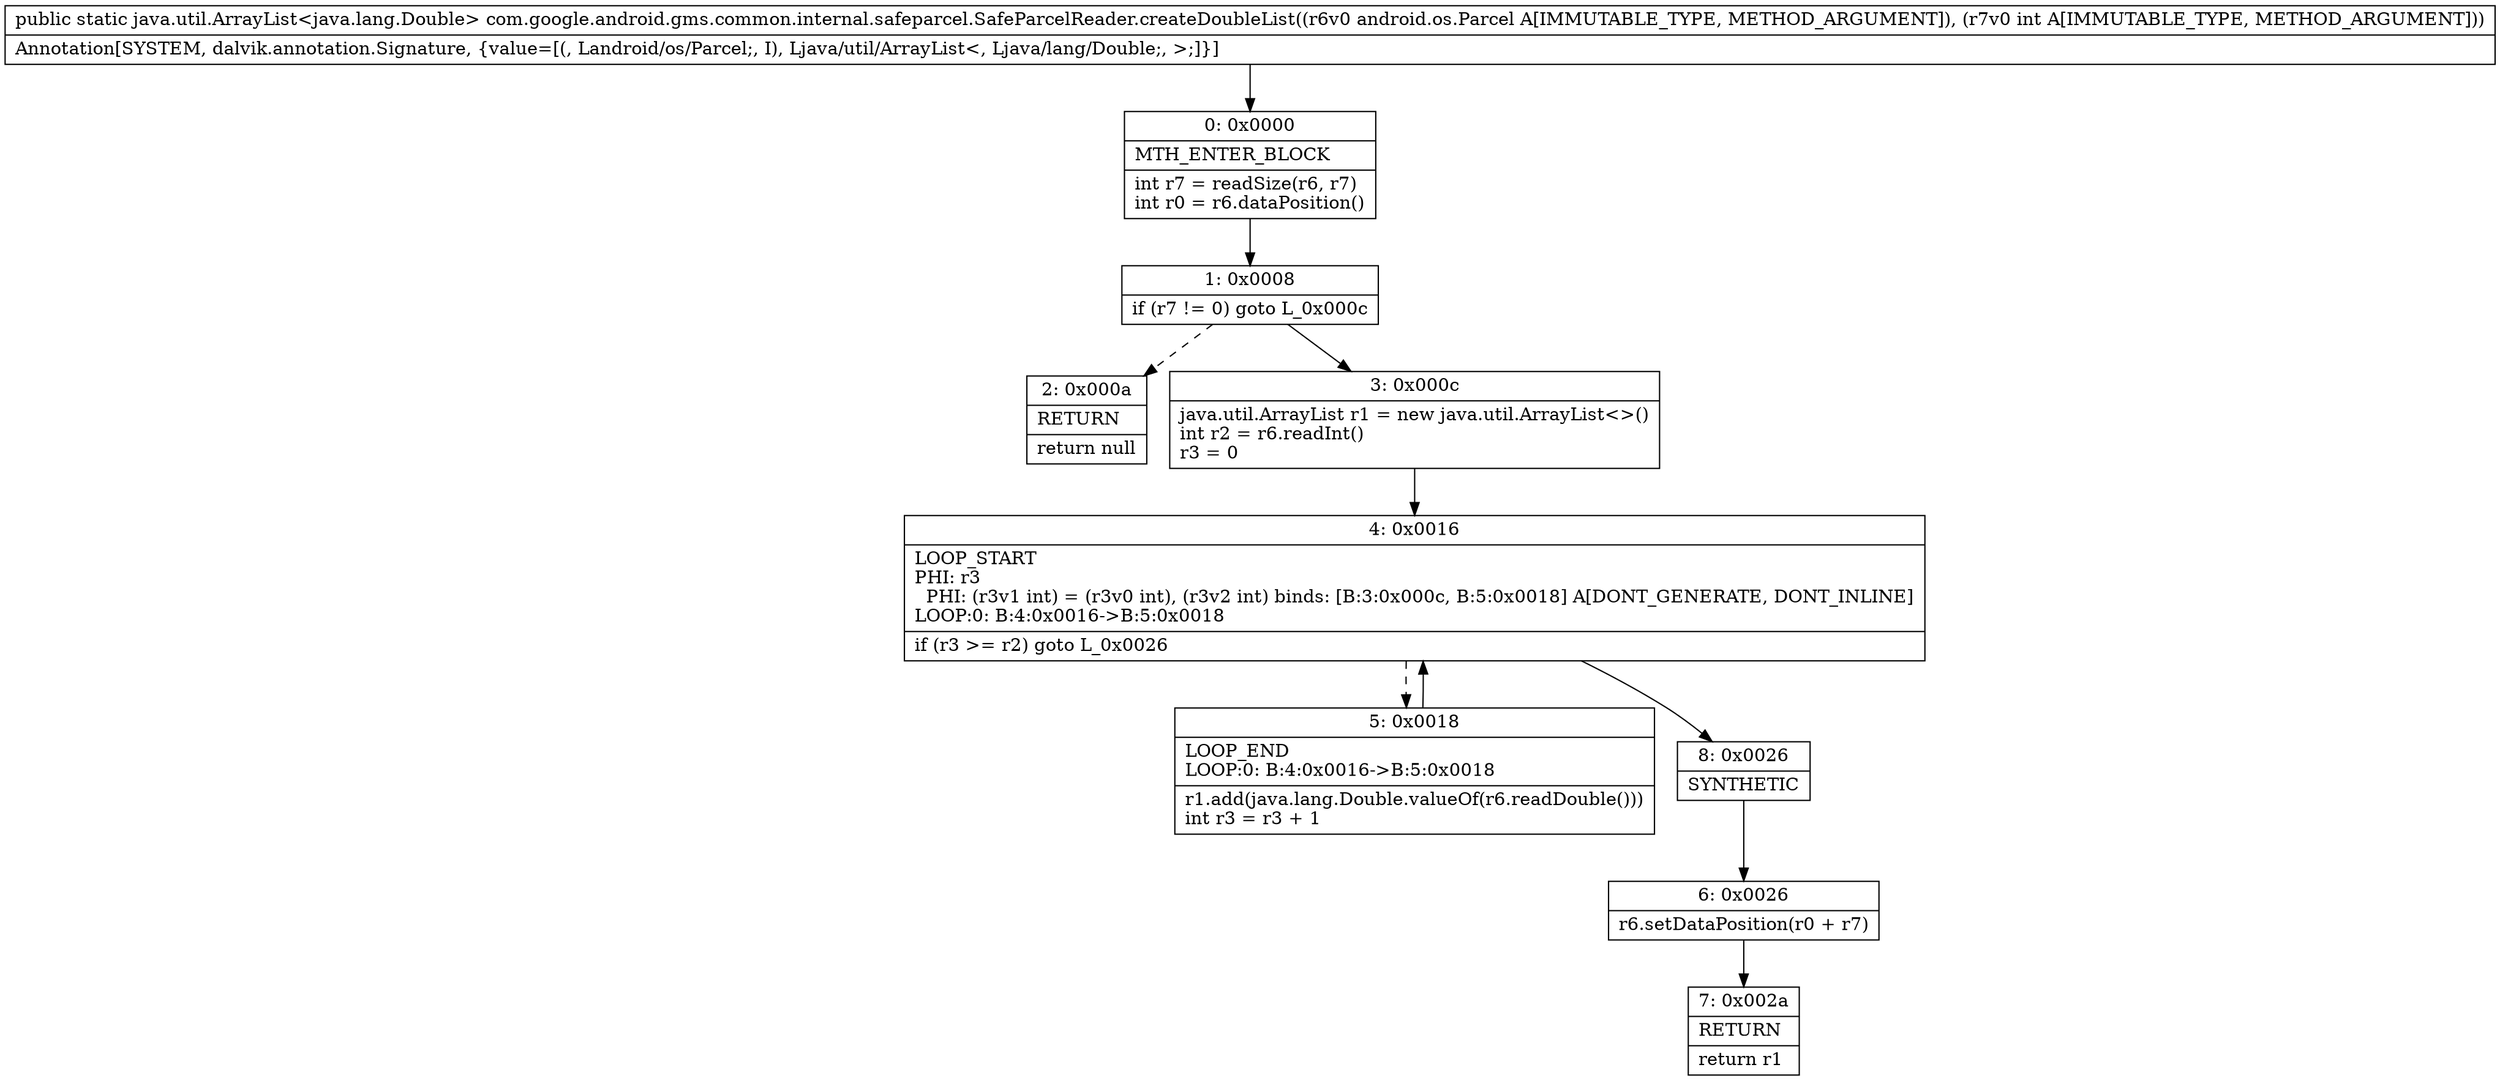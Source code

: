 digraph "CFG forcom.google.android.gms.common.internal.safeparcel.SafeParcelReader.createDoubleList(Landroid\/os\/Parcel;I)Ljava\/util\/ArrayList;" {
Node_0 [shape=record,label="{0\:\ 0x0000|MTH_ENTER_BLOCK\l|int r7 = readSize(r6, r7)\lint r0 = r6.dataPosition()\l}"];
Node_1 [shape=record,label="{1\:\ 0x0008|if (r7 != 0) goto L_0x000c\l}"];
Node_2 [shape=record,label="{2\:\ 0x000a|RETURN\l|return null\l}"];
Node_3 [shape=record,label="{3\:\ 0x000c|java.util.ArrayList r1 = new java.util.ArrayList\<\>()\lint r2 = r6.readInt()\lr3 = 0\l}"];
Node_4 [shape=record,label="{4\:\ 0x0016|LOOP_START\lPHI: r3 \l  PHI: (r3v1 int) = (r3v0 int), (r3v2 int) binds: [B:3:0x000c, B:5:0x0018] A[DONT_GENERATE, DONT_INLINE]\lLOOP:0: B:4:0x0016\-\>B:5:0x0018\l|if (r3 \>= r2) goto L_0x0026\l}"];
Node_5 [shape=record,label="{5\:\ 0x0018|LOOP_END\lLOOP:0: B:4:0x0016\-\>B:5:0x0018\l|r1.add(java.lang.Double.valueOf(r6.readDouble()))\lint r3 = r3 + 1\l}"];
Node_6 [shape=record,label="{6\:\ 0x0026|r6.setDataPosition(r0 + r7)\l}"];
Node_7 [shape=record,label="{7\:\ 0x002a|RETURN\l|return r1\l}"];
Node_8 [shape=record,label="{8\:\ 0x0026|SYNTHETIC\l}"];
MethodNode[shape=record,label="{public static java.util.ArrayList\<java.lang.Double\> com.google.android.gms.common.internal.safeparcel.SafeParcelReader.createDoubleList((r6v0 android.os.Parcel A[IMMUTABLE_TYPE, METHOD_ARGUMENT]), (r7v0 int A[IMMUTABLE_TYPE, METHOD_ARGUMENT]))  | Annotation[SYSTEM, dalvik.annotation.Signature, \{value=[(, Landroid\/os\/Parcel;, I), Ljava\/util\/ArrayList\<, Ljava\/lang\/Double;, \>;]\}]\l}"];
MethodNode -> Node_0;
Node_0 -> Node_1;
Node_1 -> Node_2[style=dashed];
Node_1 -> Node_3;
Node_3 -> Node_4;
Node_4 -> Node_5[style=dashed];
Node_4 -> Node_8;
Node_5 -> Node_4;
Node_6 -> Node_7;
Node_8 -> Node_6;
}

